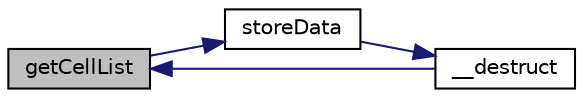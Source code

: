 digraph "getCellList"
{
  edge [fontname="Helvetica",fontsize="10",labelfontname="Helvetica",labelfontsize="10"];
  node [fontname="Helvetica",fontsize="10",shape=record];
  rankdir="LR";
  Node33 [label="getCellList",height=0.2,width=0.4,color="black", fillcolor="grey75", style="filled", fontcolor="black"];
  Node33 -> Node34 [color="midnightblue",fontsize="10",style="solid",fontname="Helvetica"];
  Node34 [label="storeData",height=0.2,width=0.4,color="black", fillcolor="white", style="filled",URL="$class_p_h_p_excel___cached_object_storage___a_p_c.html#ac259c2f1dc99ef6e4a7c8b9d39187e0f"];
  Node34 -> Node35 [color="midnightblue",fontsize="10",style="solid",fontname="Helvetica"];
  Node35 [label="__destruct",height=0.2,width=0.4,color="black", fillcolor="white", style="filled",URL="$class_p_h_p_excel___cached_object_storage___a_p_c.html#a421831a265621325e1fdd19aace0c758"];
  Node35 -> Node33 [color="midnightblue",fontsize="10",style="solid",fontname="Helvetica"];
}

